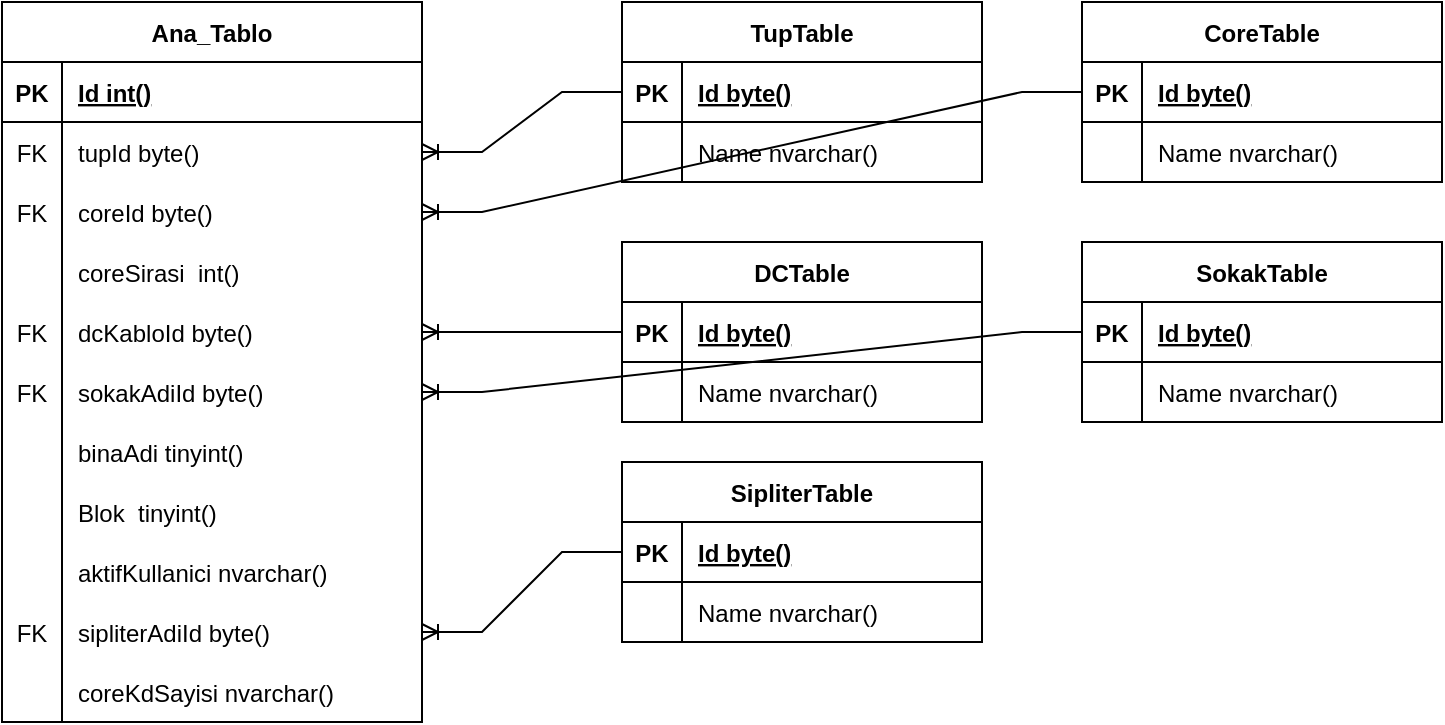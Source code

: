 <mxfile version="20.5.0" type="device"><diagram id="mpREgDyoZLQM6z0jPbMv" name="Sayfa -1"><mxGraphModel dx="782" dy="478" grid="1" gridSize="10" guides="1" tooltips="1" connect="1" arrows="1" fold="1" page="1" pageScale="1" pageWidth="827" pageHeight="1169" math="0" shadow="0"><root><mxCell id="0"/><mxCell id="1" parent="0"/><mxCell id="-F6_Ghe93MVQDI5-wd6d-1" value="Ana_Tablo" style="shape=table;startSize=30;container=1;collapsible=1;childLayout=tableLayout;fixedRows=1;rowLines=0;fontStyle=1;align=center;resizeLast=1;" parent="1" vertex="1"><mxGeometry x="20" y="80" width="210" height="360" as="geometry"/></mxCell><mxCell id="-F6_Ghe93MVQDI5-wd6d-2" value="" style="shape=tableRow;horizontal=0;startSize=0;swimlaneHead=0;swimlaneBody=0;fillColor=none;collapsible=0;dropTarget=0;points=[[0,0.5],[1,0.5]];portConstraint=eastwest;top=0;left=0;right=0;bottom=1;" parent="-F6_Ghe93MVQDI5-wd6d-1" vertex="1"><mxGeometry y="30" width="210" height="30" as="geometry"/></mxCell><mxCell id="-F6_Ghe93MVQDI5-wd6d-3" value="PK" style="shape=partialRectangle;connectable=0;fillColor=none;top=0;left=0;bottom=0;right=0;fontStyle=1;overflow=hidden;" parent="-F6_Ghe93MVQDI5-wd6d-2" vertex="1"><mxGeometry width="30" height="30" as="geometry"><mxRectangle width="30" height="30" as="alternateBounds"/></mxGeometry></mxCell><mxCell id="-F6_Ghe93MVQDI5-wd6d-4" value="Id int()" style="shape=partialRectangle;connectable=0;fillColor=none;top=0;left=0;bottom=0;right=0;align=left;spacingLeft=6;fontStyle=5;overflow=hidden;" parent="-F6_Ghe93MVQDI5-wd6d-2" vertex="1"><mxGeometry x="30" width="180" height="30" as="geometry"><mxRectangle width="180" height="30" as="alternateBounds"/></mxGeometry></mxCell><mxCell id="-F6_Ghe93MVQDI5-wd6d-5" value="" style="shape=tableRow;horizontal=0;startSize=0;swimlaneHead=0;swimlaneBody=0;fillColor=none;collapsible=0;dropTarget=0;points=[[0,0.5],[1,0.5]];portConstraint=eastwest;top=0;left=0;right=0;bottom=0;" parent="-F6_Ghe93MVQDI5-wd6d-1" vertex="1"><mxGeometry y="60" width="210" height="30" as="geometry"/></mxCell><mxCell id="-F6_Ghe93MVQDI5-wd6d-6" value="FK" style="shape=partialRectangle;connectable=0;fillColor=none;top=0;left=0;bottom=0;right=0;editable=1;overflow=hidden;" parent="-F6_Ghe93MVQDI5-wd6d-5" vertex="1"><mxGeometry width="30" height="30" as="geometry"><mxRectangle width="30" height="30" as="alternateBounds"/></mxGeometry></mxCell><mxCell id="-F6_Ghe93MVQDI5-wd6d-7" value="tupId byte()" style="shape=partialRectangle;connectable=0;fillColor=none;top=0;left=0;bottom=0;right=0;align=left;spacingLeft=6;overflow=hidden;" parent="-F6_Ghe93MVQDI5-wd6d-5" vertex="1"><mxGeometry x="30" width="180" height="30" as="geometry"><mxRectangle width="180" height="30" as="alternateBounds"/></mxGeometry></mxCell><mxCell id="-F6_Ghe93MVQDI5-wd6d-8" value="" style="shape=tableRow;horizontal=0;startSize=0;swimlaneHead=0;swimlaneBody=0;fillColor=none;collapsible=0;dropTarget=0;points=[[0,0.5],[1,0.5]];portConstraint=eastwest;top=0;left=0;right=0;bottom=0;" parent="-F6_Ghe93MVQDI5-wd6d-1" vertex="1"><mxGeometry y="90" width="210" height="30" as="geometry"/></mxCell><mxCell id="-F6_Ghe93MVQDI5-wd6d-9" value="FK" style="shape=partialRectangle;connectable=0;fillColor=none;top=0;left=0;bottom=0;right=0;editable=1;overflow=hidden;" parent="-F6_Ghe93MVQDI5-wd6d-8" vertex="1"><mxGeometry width="30" height="30" as="geometry"><mxRectangle width="30" height="30" as="alternateBounds"/></mxGeometry></mxCell><mxCell id="-F6_Ghe93MVQDI5-wd6d-10" value="coreId byte()" style="shape=partialRectangle;connectable=0;fillColor=none;top=0;left=0;bottom=0;right=0;align=left;spacingLeft=6;overflow=hidden;" parent="-F6_Ghe93MVQDI5-wd6d-8" vertex="1"><mxGeometry x="30" width="180" height="30" as="geometry"><mxRectangle width="180" height="30" as="alternateBounds"/></mxGeometry></mxCell><mxCell id="-F6_Ghe93MVQDI5-wd6d-11" value="" style="shape=tableRow;horizontal=0;startSize=0;swimlaneHead=0;swimlaneBody=0;fillColor=none;collapsible=0;dropTarget=0;points=[[0,0.5],[1,0.5]];portConstraint=eastwest;top=0;left=0;right=0;bottom=0;" parent="-F6_Ghe93MVQDI5-wd6d-1" vertex="1"><mxGeometry y="120" width="210" height="30" as="geometry"/></mxCell><mxCell id="-F6_Ghe93MVQDI5-wd6d-12" value="" style="shape=partialRectangle;connectable=0;fillColor=none;top=0;left=0;bottom=0;right=0;editable=1;overflow=hidden;" parent="-F6_Ghe93MVQDI5-wd6d-11" vertex="1"><mxGeometry width="30" height="30" as="geometry"><mxRectangle width="30" height="30" as="alternateBounds"/></mxGeometry></mxCell><mxCell id="-F6_Ghe93MVQDI5-wd6d-13" value="coreSirasi  int()" style="shape=partialRectangle;connectable=0;fillColor=none;top=0;left=0;bottom=0;right=0;align=left;spacingLeft=6;overflow=hidden;" parent="-F6_Ghe93MVQDI5-wd6d-11" vertex="1"><mxGeometry x="30" width="180" height="30" as="geometry"><mxRectangle width="180" height="30" as="alternateBounds"/></mxGeometry></mxCell><mxCell id="-F6_Ghe93MVQDI5-wd6d-47" value="" style="shape=tableRow;horizontal=0;startSize=0;swimlaneHead=0;swimlaneBody=0;fillColor=none;collapsible=0;dropTarget=0;points=[[0,0.5],[1,0.5]];portConstraint=eastwest;top=0;left=0;right=0;bottom=0;" parent="-F6_Ghe93MVQDI5-wd6d-1" vertex="1"><mxGeometry y="150" width="210" height="30" as="geometry"/></mxCell><mxCell id="-F6_Ghe93MVQDI5-wd6d-48" value="FK" style="shape=partialRectangle;connectable=0;fillColor=none;top=0;left=0;bottom=0;right=0;editable=1;overflow=hidden;" parent="-F6_Ghe93MVQDI5-wd6d-47" vertex="1"><mxGeometry width="30" height="30" as="geometry"><mxRectangle width="30" height="30" as="alternateBounds"/></mxGeometry></mxCell><mxCell id="-F6_Ghe93MVQDI5-wd6d-49" value="dcKabloId byte()" style="shape=partialRectangle;connectable=0;fillColor=none;top=0;left=0;bottom=0;right=0;align=left;spacingLeft=6;overflow=hidden;" parent="-F6_Ghe93MVQDI5-wd6d-47" vertex="1"><mxGeometry x="30" width="180" height="30" as="geometry"><mxRectangle width="180" height="30" as="alternateBounds"/></mxGeometry></mxCell><mxCell id="-F6_Ghe93MVQDI5-wd6d-50" value="" style="shape=tableRow;horizontal=0;startSize=0;swimlaneHead=0;swimlaneBody=0;fillColor=none;collapsible=0;dropTarget=0;points=[[0,0.5],[1,0.5]];portConstraint=eastwest;top=0;left=0;right=0;bottom=0;" parent="-F6_Ghe93MVQDI5-wd6d-1" vertex="1"><mxGeometry y="180" width="210" height="30" as="geometry"/></mxCell><mxCell id="-F6_Ghe93MVQDI5-wd6d-51" value="FK" style="shape=partialRectangle;connectable=0;fillColor=none;top=0;left=0;bottom=0;right=0;editable=1;overflow=hidden;" parent="-F6_Ghe93MVQDI5-wd6d-50" vertex="1"><mxGeometry width="30" height="30" as="geometry"><mxRectangle width="30" height="30" as="alternateBounds"/></mxGeometry></mxCell><mxCell id="-F6_Ghe93MVQDI5-wd6d-52" value="sokakAdiId byte()" style="shape=partialRectangle;connectable=0;fillColor=none;top=0;left=0;bottom=0;right=0;align=left;spacingLeft=6;overflow=hidden;" parent="-F6_Ghe93MVQDI5-wd6d-50" vertex="1"><mxGeometry x="30" width="180" height="30" as="geometry"><mxRectangle width="180" height="30" as="alternateBounds"/></mxGeometry></mxCell><mxCell id="-F6_Ghe93MVQDI5-wd6d-53" value="" style="shape=tableRow;horizontal=0;startSize=0;swimlaneHead=0;swimlaneBody=0;fillColor=none;collapsible=0;dropTarget=0;points=[[0,0.5],[1,0.5]];portConstraint=eastwest;top=0;left=0;right=0;bottom=0;" parent="-F6_Ghe93MVQDI5-wd6d-1" vertex="1"><mxGeometry y="210" width="210" height="30" as="geometry"/></mxCell><mxCell id="-F6_Ghe93MVQDI5-wd6d-54" value="" style="shape=partialRectangle;connectable=0;fillColor=none;top=0;left=0;bottom=0;right=0;editable=1;overflow=hidden;" parent="-F6_Ghe93MVQDI5-wd6d-53" vertex="1"><mxGeometry width="30" height="30" as="geometry"><mxRectangle width="30" height="30" as="alternateBounds"/></mxGeometry></mxCell><mxCell id="-F6_Ghe93MVQDI5-wd6d-55" value="binaAdi tinyint()" style="shape=partialRectangle;connectable=0;fillColor=none;top=0;left=0;bottom=0;right=0;align=left;spacingLeft=6;overflow=hidden;" parent="-F6_Ghe93MVQDI5-wd6d-53" vertex="1"><mxGeometry x="30" width="180" height="30" as="geometry"><mxRectangle width="180" height="30" as="alternateBounds"/></mxGeometry></mxCell><mxCell id="-F6_Ghe93MVQDI5-wd6d-56" value="" style="shape=tableRow;horizontal=0;startSize=0;swimlaneHead=0;swimlaneBody=0;fillColor=none;collapsible=0;dropTarget=0;points=[[0,0.5],[1,0.5]];portConstraint=eastwest;top=0;left=0;right=0;bottom=0;" parent="-F6_Ghe93MVQDI5-wd6d-1" vertex="1"><mxGeometry y="240" width="210" height="30" as="geometry"/></mxCell><mxCell id="-F6_Ghe93MVQDI5-wd6d-57" value="" style="shape=partialRectangle;connectable=0;fillColor=none;top=0;left=0;bottom=0;right=0;editable=1;overflow=hidden;" parent="-F6_Ghe93MVQDI5-wd6d-56" vertex="1"><mxGeometry width="30" height="30" as="geometry"><mxRectangle width="30" height="30" as="alternateBounds"/></mxGeometry></mxCell><mxCell id="-F6_Ghe93MVQDI5-wd6d-58" value="Blok  tinyint()" style="shape=partialRectangle;connectable=0;fillColor=none;top=0;left=0;bottom=0;right=0;align=left;spacingLeft=6;overflow=hidden;" parent="-F6_Ghe93MVQDI5-wd6d-56" vertex="1"><mxGeometry x="30" width="180" height="30" as="geometry"><mxRectangle width="180" height="30" as="alternateBounds"/></mxGeometry></mxCell><mxCell id="-F6_Ghe93MVQDI5-wd6d-59" value="" style="shape=tableRow;horizontal=0;startSize=0;swimlaneHead=0;swimlaneBody=0;fillColor=none;collapsible=0;dropTarget=0;points=[[0,0.5],[1,0.5]];portConstraint=eastwest;top=0;left=0;right=0;bottom=0;" parent="-F6_Ghe93MVQDI5-wd6d-1" vertex="1"><mxGeometry y="270" width="210" height="30" as="geometry"/></mxCell><mxCell id="-F6_Ghe93MVQDI5-wd6d-60" value="" style="shape=partialRectangle;connectable=0;fillColor=none;top=0;left=0;bottom=0;right=0;editable=1;overflow=hidden;" parent="-F6_Ghe93MVQDI5-wd6d-59" vertex="1"><mxGeometry width="30" height="30" as="geometry"><mxRectangle width="30" height="30" as="alternateBounds"/></mxGeometry></mxCell><mxCell id="-F6_Ghe93MVQDI5-wd6d-61" value="aktifKullanici nvarchar()" style="shape=partialRectangle;connectable=0;fillColor=none;top=0;left=0;bottom=0;right=0;align=left;spacingLeft=6;overflow=hidden;" parent="-F6_Ghe93MVQDI5-wd6d-59" vertex="1"><mxGeometry x="30" width="180" height="30" as="geometry"><mxRectangle width="180" height="30" as="alternateBounds"/></mxGeometry></mxCell><mxCell id="-F6_Ghe93MVQDI5-wd6d-62" value="" style="shape=tableRow;horizontal=0;startSize=0;swimlaneHead=0;swimlaneBody=0;fillColor=none;collapsible=0;dropTarget=0;points=[[0,0.5],[1,0.5]];portConstraint=eastwest;top=0;left=0;right=0;bottom=0;" parent="-F6_Ghe93MVQDI5-wd6d-1" vertex="1"><mxGeometry y="300" width="210" height="30" as="geometry"/></mxCell><mxCell id="-F6_Ghe93MVQDI5-wd6d-63" value="FK" style="shape=partialRectangle;connectable=0;fillColor=none;top=0;left=0;bottom=0;right=0;editable=1;overflow=hidden;" parent="-F6_Ghe93MVQDI5-wd6d-62" vertex="1"><mxGeometry width="30" height="30" as="geometry"><mxRectangle width="30" height="30" as="alternateBounds"/></mxGeometry></mxCell><mxCell id="-F6_Ghe93MVQDI5-wd6d-64" value="sipliterAdiId byte()" style="shape=partialRectangle;connectable=0;fillColor=none;top=0;left=0;bottom=0;right=0;align=left;spacingLeft=6;overflow=hidden;" parent="-F6_Ghe93MVQDI5-wd6d-62" vertex="1"><mxGeometry x="30" width="180" height="30" as="geometry"><mxRectangle width="180" height="30" as="alternateBounds"/></mxGeometry></mxCell><mxCell id="-F6_Ghe93MVQDI5-wd6d-65" value="" style="shape=tableRow;horizontal=0;startSize=0;swimlaneHead=0;swimlaneBody=0;fillColor=none;collapsible=0;dropTarget=0;points=[[0,0.5],[1,0.5]];portConstraint=eastwest;top=0;left=0;right=0;bottom=0;" parent="-F6_Ghe93MVQDI5-wd6d-1" vertex="1"><mxGeometry y="330" width="210" height="30" as="geometry"/></mxCell><mxCell id="-F6_Ghe93MVQDI5-wd6d-66" value="" style="shape=partialRectangle;connectable=0;fillColor=none;top=0;left=0;bottom=0;right=0;editable=1;overflow=hidden;" parent="-F6_Ghe93MVQDI5-wd6d-65" vertex="1"><mxGeometry width="30" height="30" as="geometry"><mxRectangle width="30" height="30" as="alternateBounds"/></mxGeometry></mxCell><mxCell id="-F6_Ghe93MVQDI5-wd6d-67" value="coreKdSayisi nvarchar()" style="shape=partialRectangle;connectable=0;fillColor=none;top=0;left=0;bottom=0;right=0;align=left;spacingLeft=6;overflow=hidden;" parent="-F6_Ghe93MVQDI5-wd6d-65" vertex="1"><mxGeometry x="30" width="180" height="30" as="geometry"><mxRectangle width="180" height="30" as="alternateBounds"/></mxGeometry></mxCell><mxCell id="-F6_Ghe93MVQDI5-wd6d-14" value="" style="edgeStyle=entityRelationEdgeStyle;fontSize=12;html=1;endArrow=ERoneToMany;rounded=0;entryX=1;entryY=0.5;entryDx=0;entryDy=0;exitX=0;exitY=0.5;exitDx=0;exitDy=0;" parent="1" source="-F6_Ghe93MVQDI5-wd6d-16" target="-F6_Ghe93MVQDI5-wd6d-5" edge="1"><mxGeometry width="100" height="100" relative="1" as="geometry"><mxPoint x="260" y="120" as="sourcePoint"/><mxPoint x="360" y="20" as="targetPoint"/></mxGeometry></mxCell><mxCell id="-F6_Ghe93MVQDI5-wd6d-15" value="TupTable" style="shape=table;startSize=30;container=1;collapsible=1;childLayout=tableLayout;fixedRows=1;rowLines=0;fontStyle=1;align=center;resizeLast=1;" parent="1" vertex="1"><mxGeometry x="330" y="80" width="180" height="90" as="geometry"/></mxCell><mxCell id="-F6_Ghe93MVQDI5-wd6d-16" value="" style="shape=tableRow;horizontal=0;startSize=0;swimlaneHead=0;swimlaneBody=0;fillColor=none;collapsible=0;dropTarget=0;points=[[0,0.5],[1,0.5]];portConstraint=eastwest;top=0;left=0;right=0;bottom=1;" parent="-F6_Ghe93MVQDI5-wd6d-15" vertex="1"><mxGeometry y="30" width="180" height="30" as="geometry"/></mxCell><mxCell id="-F6_Ghe93MVQDI5-wd6d-17" value="PK" style="shape=partialRectangle;connectable=0;fillColor=none;top=0;left=0;bottom=0;right=0;fontStyle=1;overflow=hidden;" parent="-F6_Ghe93MVQDI5-wd6d-16" vertex="1"><mxGeometry width="30" height="30" as="geometry"><mxRectangle width="30" height="30" as="alternateBounds"/></mxGeometry></mxCell><mxCell id="-F6_Ghe93MVQDI5-wd6d-18" value="Id byte()" style="shape=partialRectangle;connectable=0;fillColor=none;top=0;left=0;bottom=0;right=0;align=left;spacingLeft=6;fontStyle=5;overflow=hidden;" parent="-F6_Ghe93MVQDI5-wd6d-16" vertex="1"><mxGeometry x="30" width="150" height="30" as="geometry"><mxRectangle width="150" height="30" as="alternateBounds"/></mxGeometry></mxCell><mxCell id="-F6_Ghe93MVQDI5-wd6d-19" value="" style="shape=tableRow;horizontal=0;startSize=0;swimlaneHead=0;swimlaneBody=0;fillColor=none;collapsible=0;dropTarget=0;points=[[0,0.5],[1,0.5]];portConstraint=eastwest;top=0;left=0;right=0;bottom=0;" parent="-F6_Ghe93MVQDI5-wd6d-15" vertex="1"><mxGeometry y="60" width="180" height="30" as="geometry"/></mxCell><mxCell id="-F6_Ghe93MVQDI5-wd6d-20" value="" style="shape=partialRectangle;connectable=0;fillColor=none;top=0;left=0;bottom=0;right=0;editable=1;overflow=hidden;" parent="-F6_Ghe93MVQDI5-wd6d-19" vertex="1"><mxGeometry width="30" height="30" as="geometry"><mxRectangle width="30" height="30" as="alternateBounds"/></mxGeometry></mxCell><mxCell id="-F6_Ghe93MVQDI5-wd6d-21" value="Name nvarchar()" style="shape=partialRectangle;connectable=0;fillColor=none;top=0;left=0;bottom=0;right=0;align=left;spacingLeft=6;overflow=hidden;" parent="-F6_Ghe93MVQDI5-wd6d-19" vertex="1"><mxGeometry x="30" width="150" height="30" as="geometry"><mxRectangle width="150" height="30" as="alternateBounds"/></mxGeometry></mxCell><mxCell id="-F6_Ghe93MVQDI5-wd6d-28" value="DCTable" style="shape=table;startSize=30;container=1;collapsible=1;childLayout=tableLayout;fixedRows=1;rowLines=0;fontStyle=1;align=center;resizeLast=1;" parent="1" vertex="1"><mxGeometry x="330" y="200" width="180" height="90" as="geometry"/></mxCell><mxCell id="-F6_Ghe93MVQDI5-wd6d-29" value="" style="shape=tableRow;horizontal=0;startSize=0;swimlaneHead=0;swimlaneBody=0;fillColor=none;collapsible=0;dropTarget=0;points=[[0,0.5],[1,0.5]];portConstraint=eastwest;top=0;left=0;right=0;bottom=1;" parent="-F6_Ghe93MVQDI5-wd6d-28" vertex="1"><mxGeometry y="30" width="180" height="30" as="geometry"/></mxCell><mxCell id="-F6_Ghe93MVQDI5-wd6d-30" value="PK" style="shape=partialRectangle;connectable=0;fillColor=none;top=0;left=0;bottom=0;right=0;fontStyle=1;overflow=hidden;" parent="-F6_Ghe93MVQDI5-wd6d-29" vertex="1"><mxGeometry width="30" height="30" as="geometry"><mxRectangle width="30" height="30" as="alternateBounds"/></mxGeometry></mxCell><mxCell id="-F6_Ghe93MVQDI5-wd6d-31" value="Id byte()" style="shape=partialRectangle;connectable=0;fillColor=none;top=0;left=0;bottom=0;right=0;align=left;spacingLeft=6;fontStyle=5;overflow=hidden;" parent="-F6_Ghe93MVQDI5-wd6d-29" vertex="1"><mxGeometry x="30" width="150" height="30" as="geometry"><mxRectangle width="150" height="30" as="alternateBounds"/></mxGeometry></mxCell><mxCell id="-F6_Ghe93MVQDI5-wd6d-32" value="" style="shape=tableRow;horizontal=0;startSize=0;swimlaneHead=0;swimlaneBody=0;fillColor=none;collapsible=0;dropTarget=0;points=[[0,0.5],[1,0.5]];portConstraint=eastwest;top=0;left=0;right=0;bottom=0;" parent="-F6_Ghe93MVQDI5-wd6d-28" vertex="1"><mxGeometry y="60" width="180" height="30" as="geometry"/></mxCell><mxCell id="-F6_Ghe93MVQDI5-wd6d-33" value="" style="shape=partialRectangle;connectable=0;fillColor=none;top=0;left=0;bottom=0;right=0;editable=1;overflow=hidden;" parent="-F6_Ghe93MVQDI5-wd6d-32" vertex="1"><mxGeometry width="30" height="30" as="geometry"><mxRectangle width="30" height="30" as="alternateBounds"/></mxGeometry></mxCell><mxCell id="-F6_Ghe93MVQDI5-wd6d-34" value="Name nvarchar()" style="shape=partialRectangle;connectable=0;fillColor=none;top=0;left=0;bottom=0;right=0;align=left;spacingLeft=6;overflow=hidden;" parent="-F6_Ghe93MVQDI5-wd6d-32" vertex="1"><mxGeometry x="30" width="150" height="30" as="geometry"><mxRectangle width="150" height="30" as="alternateBounds"/></mxGeometry></mxCell><mxCell id="-F6_Ghe93MVQDI5-wd6d-35" value="CoreTable" style="shape=table;startSize=30;container=1;collapsible=1;childLayout=tableLayout;fixedRows=1;rowLines=0;fontStyle=1;align=center;resizeLast=1;" parent="1" vertex="1"><mxGeometry x="560" y="80" width="180" height="90" as="geometry"/></mxCell><mxCell id="-F6_Ghe93MVQDI5-wd6d-36" value="" style="shape=tableRow;horizontal=0;startSize=0;swimlaneHead=0;swimlaneBody=0;fillColor=none;collapsible=0;dropTarget=0;points=[[0,0.5],[1,0.5]];portConstraint=eastwest;top=0;left=0;right=0;bottom=1;" parent="-F6_Ghe93MVQDI5-wd6d-35" vertex="1"><mxGeometry y="30" width="180" height="30" as="geometry"/></mxCell><mxCell id="-F6_Ghe93MVQDI5-wd6d-37" value="PK" style="shape=partialRectangle;connectable=0;fillColor=none;top=0;left=0;bottom=0;right=0;fontStyle=1;overflow=hidden;" parent="-F6_Ghe93MVQDI5-wd6d-36" vertex="1"><mxGeometry width="30" height="30" as="geometry"><mxRectangle width="30" height="30" as="alternateBounds"/></mxGeometry></mxCell><mxCell id="-F6_Ghe93MVQDI5-wd6d-38" value="Id byte()" style="shape=partialRectangle;connectable=0;fillColor=none;top=0;left=0;bottom=0;right=0;align=left;spacingLeft=6;fontStyle=5;overflow=hidden;" parent="-F6_Ghe93MVQDI5-wd6d-36" vertex="1"><mxGeometry x="30" width="150" height="30" as="geometry"><mxRectangle width="150" height="30" as="alternateBounds"/></mxGeometry></mxCell><mxCell id="-F6_Ghe93MVQDI5-wd6d-39" value="" style="shape=tableRow;horizontal=0;startSize=0;swimlaneHead=0;swimlaneBody=0;fillColor=none;collapsible=0;dropTarget=0;points=[[0,0.5],[1,0.5]];portConstraint=eastwest;top=0;left=0;right=0;bottom=0;" parent="-F6_Ghe93MVQDI5-wd6d-35" vertex="1"><mxGeometry y="60" width="180" height="30" as="geometry"/></mxCell><mxCell id="-F6_Ghe93MVQDI5-wd6d-40" value="" style="shape=partialRectangle;connectable=0;fillColor=none;top=0;left=0;bottom=0;right=0;editable=1;overflow=hidden;" parent="-F6_Ghe93MVQDI5-wd6d-39" vertex="1"><mxGeometry width="30" height="30" as="geometry"><mxRectangle width="30" height="30" as="alternateBounds"/></mxGeometry></mxCell><mxCell id="-F6_Ghe93MVQDI5-wd6d-41" value="Name nvarchar()" style="shape=partialRectangle;connectable=0;fillColor=none;top=0;left=0;bottom=0;right=0;align=left;spacingLeft=6;overflow=hidden;" parent="-F6_Ghe93MVQDI5-wd6d-39" vertex="1"><mxGeometry x="30" width="150" height="30" as="geometry"><mxRectangle width="150" height="30" as="alternateBounds"/></mxGeometry></mxCell><mxCell id="-F6_Ghe93MVQDI5-wd6d-42" value="" style="edgeStyle=entityRelationEdgeStyle;fontSize=12;html=1;endArrow=ERoneToMany;rounded=0;entryX=1;entryY=0.5;entryDx=0;entryDy=0;exitX=0;exitY=0.5;exitDx=0;exitDy=0;" parent="1" source="-F6_Ghe93MVQDI5-wd6d-29" target="-F6_Ghe93MVQDI5-wd6d-47" edge="1"><mxGeometry width="100" height="100" relative="1" as="geometry"><mxPoint x="240" y="240" as="sourcePoint"/><mxPoint x="340" y="140" as="targetPoint"/></mxGeometry></mxCell><mxCell id="-F6_Ghe93MVQDI5-wd6d-43" value="" style="edgeStyle=entityRelationEdgeStyle;fontSize=12;html=1;endArrow=ERoneToMany;rounded=0;entryX=1;entryY=0.5;entryDx=0;entryDy=0;exitX=0;exitY=0.5;exitDx=0;exitDy=0;" parent="1" source="-F6_Ghe93MVQDI5-wd6d-36" target="-F6_Ghe93MVQDI5-wd6d-8" edge="1"><mxGeometry width="100" height="100" relative="1" as="geometry"><mxPoint x="250" y="130" as="sourcePoint"/><mxPoint x="350" y="30" as="targetPoint"/></mxGeometry></mxCell><mxCell id="-F6_Ghe93MVQDI5-wd6d-68" value="SipliterTable" style="shape=table;startSize=30;container=1;collapsible=1;childLayout=tableLayout;fixedRows=1;rowLines=0;fontStyle=1;align=center;resizeLast=1;" parent="1" vertex="1"><mxGeometry x="330" y="310" width="180" height="90" as="geometry"/></mxCell><mxCell id="-F6_Ghe93MVQDI5-wd6d-69" value="" style="shape=tableRow;horizontal=0;startSize=0;swimlaneHead=0;swimlaneBody=0;fillColor=none;collapsible=0;dropTarget=0;points=[[0,0.5],[1,0.5]];portConstraint=eastwest;top=0;left=0;right=0;bottom=1;" parent="-F6_Ghe93MVQDI5-wd6d-68" vertex="1"><mxGeometry y="30" width="180" height="30" as="geometry"/></mxCell><mxCell id="-F6_Ghe93MVQDI5-wd6d-70" value="PK" style="shape=partialRectangle;connectable=0;fillColor=none;top=0;left=0;bottom=0;right=0;fontStyle=1;overflow=hidden;" parent="-F6_Ghe93MVQDI5-wd6d-69" vertex="1"><mxGeometry width="30" height="30" as="geometry"><mxRectangle width="30" height="30" as="alternateBounds"/></mxGeometry></mxCell><mxCell id="-F6_Ghe93MVQDI5-wd6d-71" value="Id byte()" style="shape=partialRectangle;connectable=0;fillColor=none;top=0;left=0;bottom=0;right=0;align=left;spacingLeft=6;fontStyle=5;overflow=hidden;" parent="-F6_Ghe93MVQDI5-wd6d-69" vertex="1"><mxGeometry x="30" width="150" height="30" as="geometry"><mxRectangle width="150" height="30" as="alternateBounds"/></mxGeometry></mxCell><mxCell id="-F6_Ghe93MVQDI5-wd6d-72" value="" style="shape=tableRow;horizontal=0;startSize=0;swimlaneHead=0;swimlaneBody=0;fillColor=none;collapsible=0;dropTarget=0;points=[[0,0.5],[1,0.5]];portConstraint=eastwest;top=0;left=0;right=0;bottom=0;" parent="-F6_Ghe93MVQDI5-wd6d-68" vertex="1"><mxGeometry y="60" width="180" height="30" as="geometry"/></mxCell><mxCell id="-F6_Ghe93MVQDI5-wd6d-73" value="" style="shape=partialRectangle;connectable=0;fillColor=none;top=0;left=0;bottom=0;right=0;editable=1;overflow=hidden;" parent="-F6_Ghe93MVQDI5-wd6d-72" vertex="1"><mxGeometry width="30" height="30" as="geometry"><mxRectangle width="30" height="30" as="alternateBounds"/></mxGeometry></mxCell><mxCell id="-F6_Ghe93MVQDI5-wd6d-74" value="Name nvarchar()" style="shape=partialRectangle;connectable=0;fillColor=none;top=0;left=0;bottom=0;right=0;align=left;spacingLeft=6;overflow=hidden;" parent="-F6_Ghe93MVQDI5-wd6d-72" vertex="1"><mxGeometry x="30" width="150" height="30" as="geometry"><mxRectangle width="150" height="30" as="alternateBounds"/></mxGeometry></mxCell><mxCell id="-F6_Ghe93MVQDI5-wd6d-75" value="SokakTable" style="shape=table;startSize=30;container=1;collapsible=1;childLayout=tableLayout;fixedRows=1;rowLines=0;fontStyle=1;align=center;resizeLast=1;" parent="1" vertex="1"><mxGeometry x="560" y="200" width="180" height="90" as="geometry"/></mxCell><mxCell id="-F6_Ghe93MVQDI5-wd6d-76" value="" style="shape=tableRow;horizontal=0;startSize=0;swimlaneHead=0;swimlaneBody=0;fillColor=none;collapsible=0;dropTarget=0;points=[[0,0.5],[1,0.5]];portConstraint=eastwest;top=0;left=0;right=0;bottom=1;" parent="-F6_Ghe93MVQDI5-wd6d-75" vertex="1"><mxGeometry y="30" width="180" height="30" as="geometry"/></mxCell><mxCell id="-F6_Ghe93MVQDI5-wd6d-77" value="PK" style="shape=partialRectangle;connectable=0;fillColor=none;top=0;left=0;bottom=0;right=0;fontStyle=1;overflow=hidden;" parent="-F6_Ghe93MVQDI5-wd6d-76" vertex="1"><mxGeometry width="30" height="30" as="geometry"><mxRectangle width="30" height="30" as="alternateBounds"/></mxGeometry></mxCell><mxCell id="-F6_Ghe93MVQDI5-wd6d-78" value="Id byte()" style="shape=partialRectangle;connectable=0;fillColor=none;top=0;left=0;bottom=0;right=0;align=left;spacingLeft=6;fontStyle=5;overflow=hidden;" parent="-F6_Ghe93MVQDI5-wd6d-76" vertex="1"><mxGeometry x="30" width="150" height="30" as="geometry"><mxRectangle width="150" height="30" as="alternateBounds"/></mxGeometry></mxCell><mxCell id="-F6_Ghe93MVQDI5-wd6d-79" value="" style="shape=tableRow;horizontal=0;startSize=0;swimlaneHead=0;swimlaneBody=0;fillColor=none;collapsible=0;dropTarget=0;points=[[0,0.5],[1,0.5]];portConstraint=eastwest;top=0;left=0;right=0;bottom=0;" parent="-F6_Ghe93MVQDI5-wd6d-75" vertex="1"><mxGeometry y="60" width="180" height="30" as="geometry"/></mxCell><mxCell id="-F6_Ghe93MVQDI5-wd6d-80" value="" style="shape=partialRectangle;connectable=0;fillColor=none;top=0;left=0;bottom=0;right=0;editable=1;overflow=hidden;" parent="-F6_Ghe93MVQDI5-wd6d-79" vertex="1"><mxGeometry width="30" height="30" as="geometry"><mxRectangle width="30" height="30" as="alternateBounds"/></mxGeometry></mxCell><mxCell id="-F6_Ghe93MVQDI5-wd6d-81" value="Name nvarchar()" style="shape=partialRectangle;connectable=0;fillColor=none;top=0;left=0;bottom=0;right=0;align=left;spacingLeft=6;overflow=hidden;" parent="-F6_Ghe93MVQDI5-wd6d-79" vertex="1"><mxGeometry x="30" width="150" height="30" as="geometry"><mxRectangle width="150" height="30" as="alternateBounds"/></mxGeometry></mxCell><mxCell id="-F6_Ghe93MVQDI5-wd6d-82" value="" style="edgeStyle=entityRelationEdgeStyle;fontSize=12;html=1;endArrow=ERoneToMany;rounded=0;entryX=1;entryY=0.5;entryDx=0;entryDy=0;exitX=0;exitY=0.5;exitDx=0;exitDy=0;" parent="1" source="-F6_Ghe93MVQDI5-wd6d-76" target="-F6_Ghe93MVQDI5-wd6d-50" edge="1"><mxGeometry width="100" height="100" relative="1" as="geometry"><mxPoint x="260" y="295" as="sourcePoint"/><mxPoint x="360" y="195" as="targetPoint"/></mxGeometry></mxCell><mxCell id="-F6_Ghe93MVQDI5-wd6d-83" value="" style="edgeStyle=entityRelationEdgeStyle;fontSize=12;html=1;endArrow=ERoneToMany;rounded=0;entryX=1;entryY=0.5;entryDx=0;entryDy=0;exitX=0;exitY=0.5;exitDx=0;exitDy=0;" parent="1" source="-F6_Ghe93MVQDI5-wd6d-69" target="-F6_Ghe93MVQDI5-wd6d-62" edge="1"><mxGeometry width="100" height="100" relative="1" as="geometry"><mxPoint x="230" y="520" as="sourcePoint"/><mxPoint x="330" y="420" as="targetPoint"/></mxGeometry></mxCell></root></mxGraphModel></diagram></mxfile>